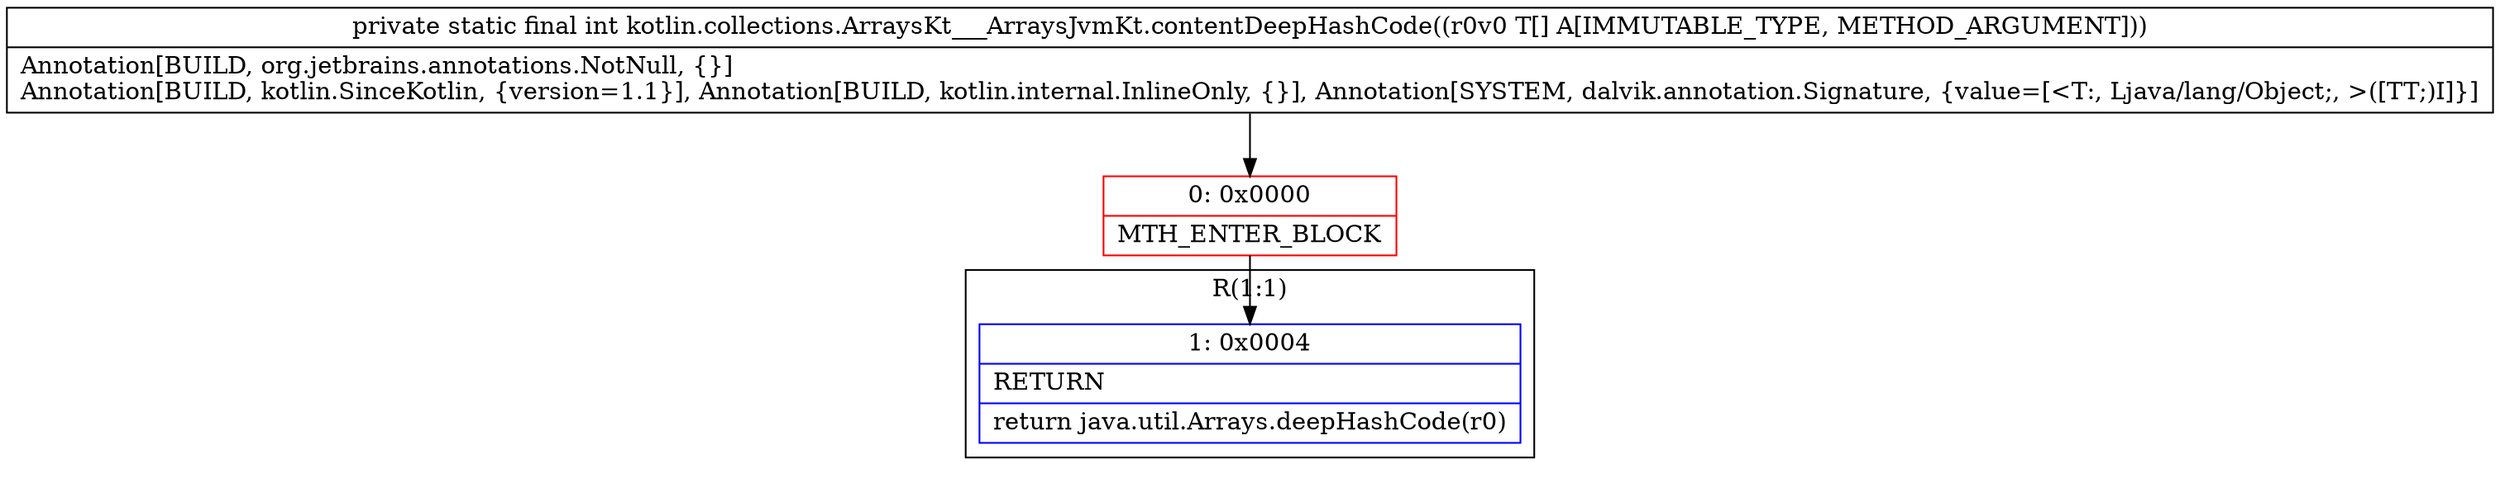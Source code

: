 digraph "CFG forkotlin.collections.ArraysKt___ArraysJvmKt.contentDeepHashCode([Ljava\/lang\/Object;)I" {
subgraph cluster_Region_1998643868 {
label = "R(1:1)";
node [shape=record,color=blue];
Node_1 [shape=record,label="{1\:\ 0x0004|RETURN\l|return java.util.Arrays.deepHashCode(r0)\l}"];
}
Node_0 [shape=record,color=red,label="{0\:\ 0x0000|MTH_ENTER_BLOCK\l}"];
MethodNode[shape=record,label="{private static final int kotlin.collections.ArraysKt___ArraysJvmKt.contentDeepHashCode((r0v0 T[] A[IMMUTABLE_TYPE, METHOD_ARGUMENT]))  | Annotation[BUILD, org.jetbrains.annotations.NotNull, \{\}]\lAnnotation[BUILD, kotlin.SinceKotlin, \{version=1.1\}], Annotation[BUILD, kotlin.internal.InlineOnly, \{\}], Annotation[SYSTEM, dalvik.annotation.Signature, \{value=[\<T:, Ljava\/lang\/Object;, \>([TT;)I]\}]\l}"];
MethodNode -> Node_0;
Node_0 -> Node_1;
}

